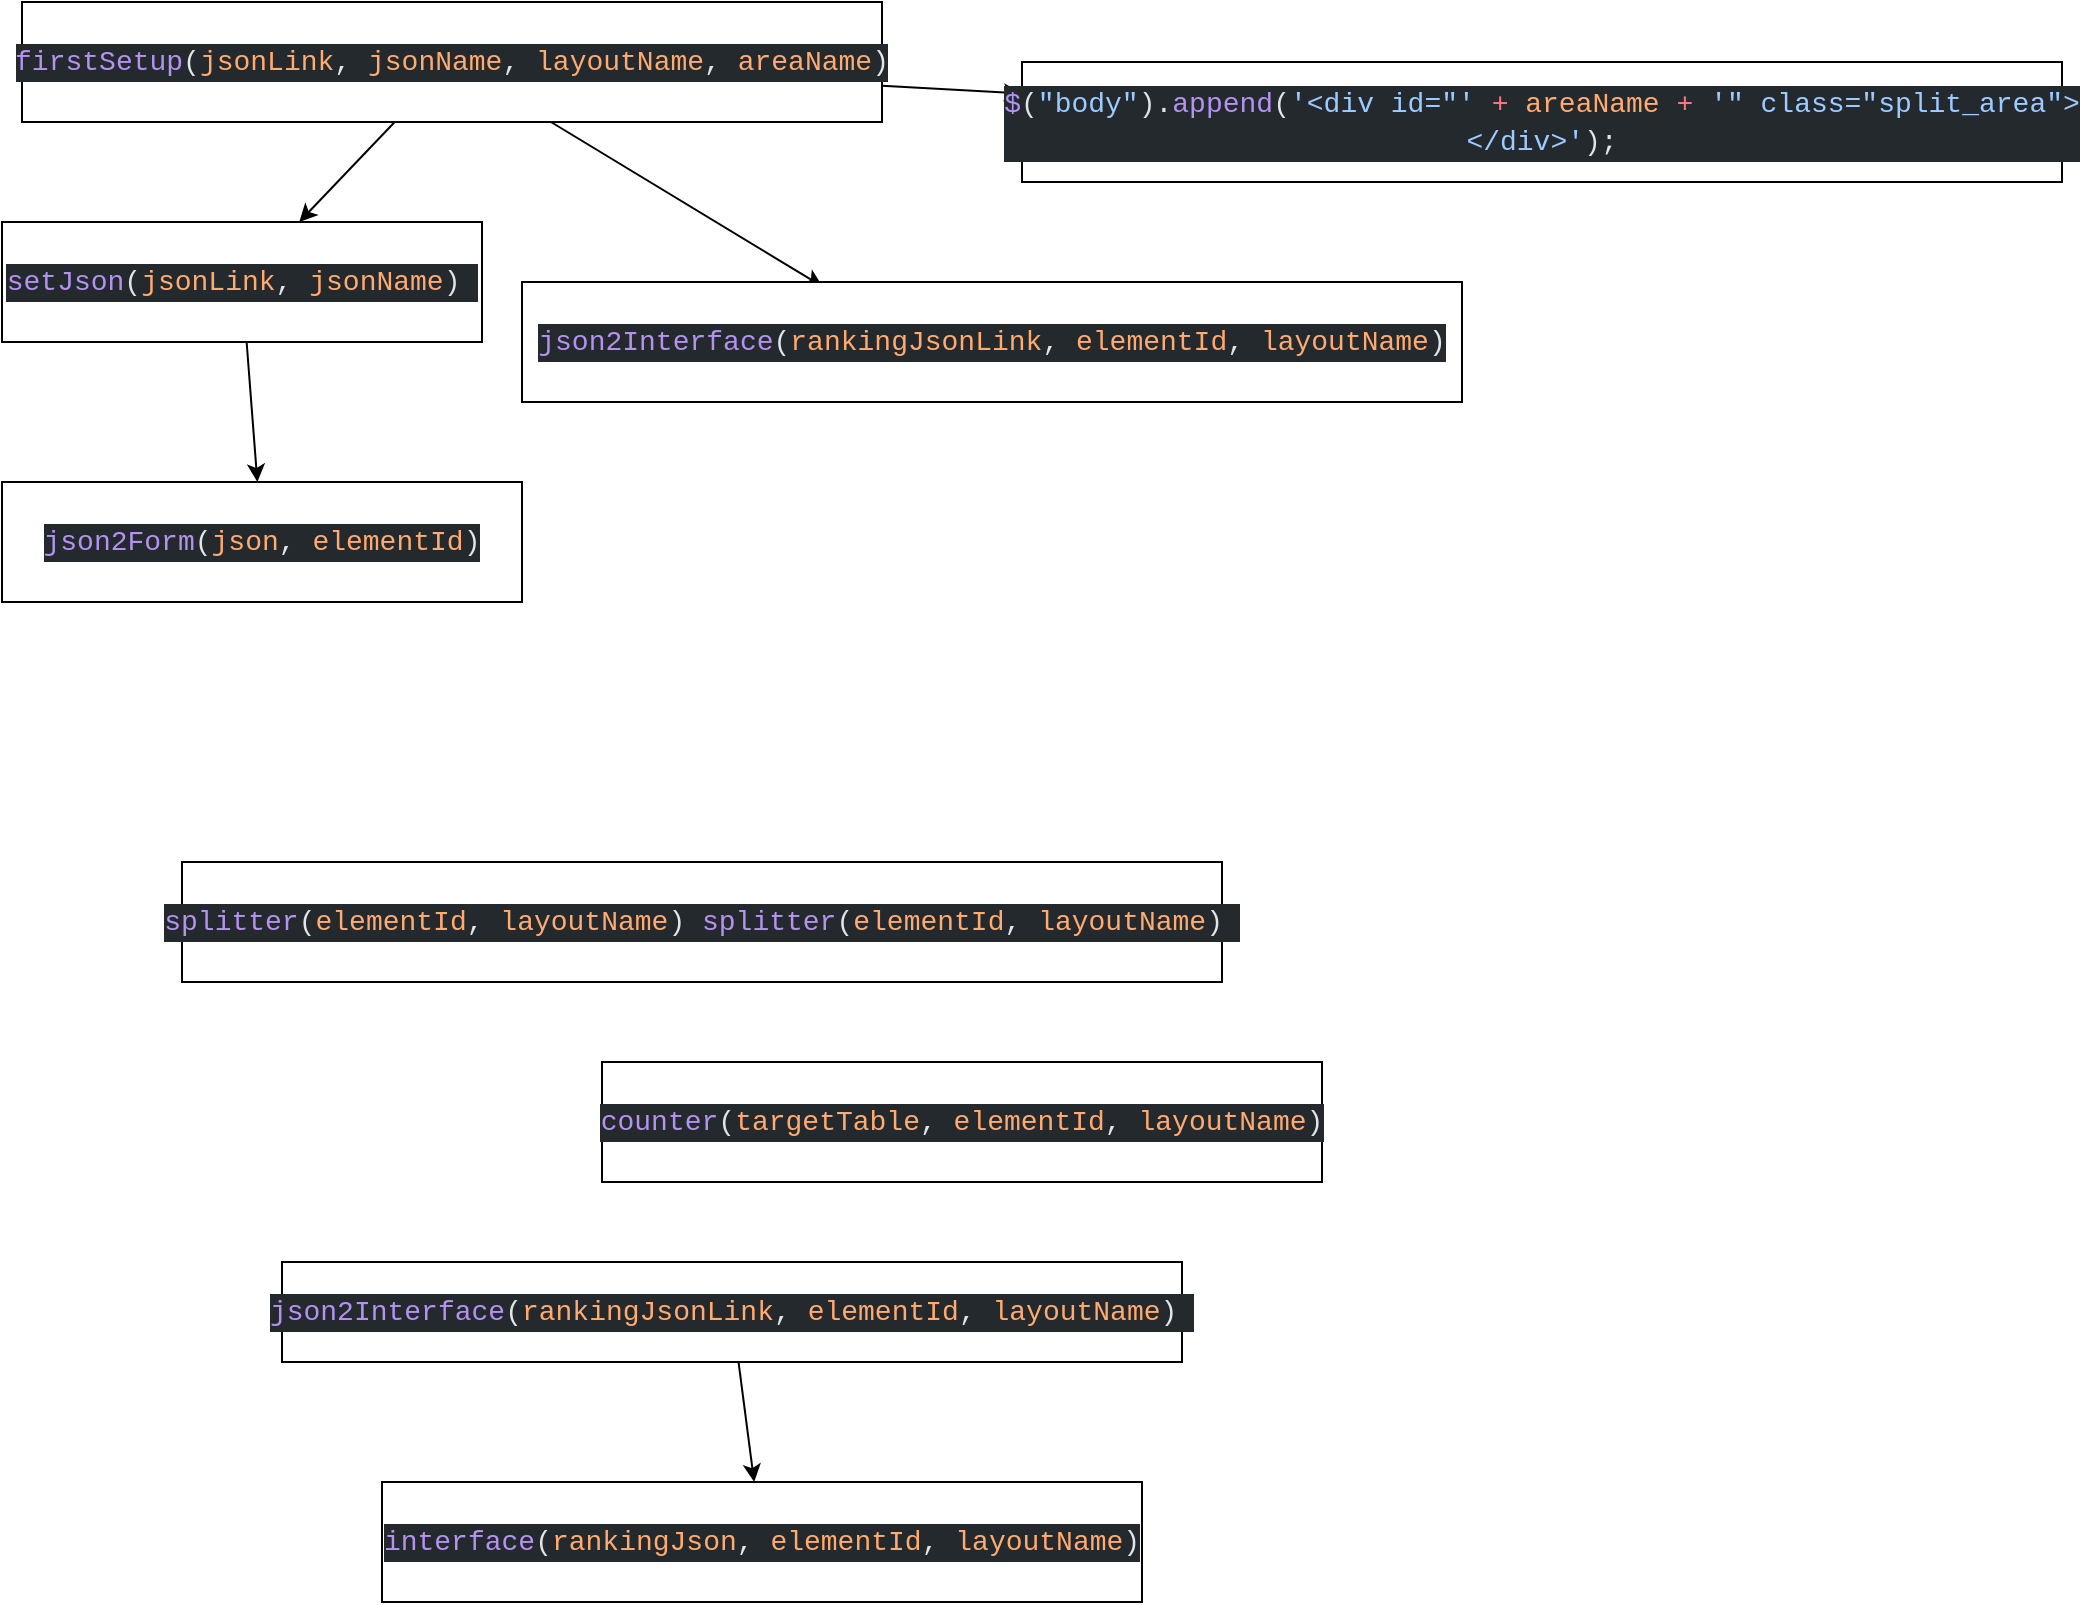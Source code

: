 <mxfile version="13.6.5">
    <diagram id="HkZog31dI36jXlr5OeSE" name="Page-1">
        <mxGraphModel dx="1000" dy="717" grid="1" gridSize="10" guides="1" tooltips="1" connect="1" arrows="1" fold="1" page="1" pageScale="1" pageWidth="850" pageHeight="1100" math="0" shadow="0">
            <root>
                <mxCell id="0"/>
                <mxCell id="1" parent="0"/>
                <mxCell id="4" style="rounded=0;orthogonalLoop=1;jettySize=auto;html=1;" parent="1" source="2" target="3" edge="1">
                    <mxGeometry relative="1" as="geometry"/>
                </mxCell>
                <mxCell id="8" style="rounded=0;orthogonalLoop=1;jettySize=auto;html=1;entryX=0.32;entryY=0.04;entryDx=0;entryDy=0;entryPerimeter=0;" parent="1" source="2" target="7" edge="1">
                    <mxGeometry relative="1" as="geometry"/>
                </mxCell>
                <mxCell id="10" style="edgeStyle=none;rounded=0;orthogonalLoop=1;jettySize=auto;html=1;" edge="1" parent="1" source="2" target="9">
                    <mxGeometry relative="1" as="geometry"/>
                </mxCell>
                <mxCell id="2" value="&lt;div style=&quot;color: rgb(225 , 228 , 232) ; background-color: rgb(36 , 41 , 46) ; font-family: &amp;#34;consolas&amp;#34; , &amp;#34;courier new&amp;#34; , monospace ; font-size: 14px ; line-height: 19px&quot;&gt;&lt;div style=&quot;font-family: &amp;#34;consolas&amp;#34; , &amp;#34;courier new&amp;#34; , monospace ; line-height: 19px&quot;&gt;&lt;span style=&quot;color: #b392f0&quot;&gt;firstSetup&lt;/span&gt;(&lt;span style=&quot;color: #ffab70&quot;&gt;jsonLink&lt;/span&gt;,&amp;nbsp;&lt;span style=&quot;color: #ffab70&quot;&gt;jsonName&lt;/span&gt;,&amp;nbsp;&lt;span style=&quot;color: #ffab70&quot;&gt;layoutName&lt;/span&gt;,&amp;nbsp;&lt;span style=&quot;color: #ffab70&quot;&gt;areaName&lt;/span&gt;)&lt;/div&gt;&lt;/div&gt;" style="rounded=0;whiteSpace=wrap;html=1;" parent="1" vertex="1">
                    <mxGeometry x="20" y="30" width="430" height="60" as="geometry"/>
                </mxCell>
                <mxCell id="65" style="edgeStyle=none;rounded=0;orthogonalLoop=1;jettySize=auto;html=1;" edge="1" parent="1" source="3" target="64">
                    <mxGeometry relative="1" as="geometry"/>
                </mxCell>
                <mxCell id="3" value="&lt;div style=&quot;color: rgb(225 , 228 , 232) ; background-color: rgb(36 , 41 , 46) ; font-family: &amp;#34;consolas&amp;#34; , &amp;#34;courier new&amp;#34; , monospace ; font-size: 14px ; line-height: 19px&quot;&gt;&lt;div style=&quot;font-family: &amp;#34;consolas&amp;#34; , &amp;#34;courier new&amp;#34; , monospace ; line-height: 19px&quot;&gt;&lt;span style=&quot;color: #b392f0&quot;&gt;setJson&lt;/span&gt;(&lt;span style=&quot;color: #ffab70&quot;&gt;jsonLink&lt;/span&gt;,&amp;nbsp;&lt;span style=&quot;color: #ffab70&quot;&gt;jsonName&lt;/span&gt;)&amp;nbsp;&lt;/div&gt;&lt;/div&gt;" style="rounded=0;whiteSpace=wrap;html=1;" parent="1" vertex="1">
                    <mxGeometry x="10" y="140" width="240" height="60" as="geometry"/>
                </mxCell>
                <mxCell id="5" value="&lt;div style=&quot;color: rgb(225 , 228 , 232) ; background-color: rgb(36 , 41 , 46) ; font-family: &amp;#34;consolas&amp;#34; , &amp;#34;courier new&amp;#34; , monospace ; font-size: 14px ; line-height: 19px&quot;&gt;&lt;span style=&quot;color: #b392f0&quot;&gt;counter&lt;/span&gt;(&lt;span style=&quot;color: #ffab70&quot;&gt;targetTable&lt;/span&gt;,&amp;nbsp;&lt;span style=&quot;color: #ffab70&quot;&gt;elementId&lt;/span&gt;,&amp;nbsp;&lt;span style=&quot;color: #ffab70&quot;&gt;layoutName&lt;/span&gt;)&lt;/div&gt;" style="rounded=0;whiteSpace=wrap;html=1;" parent="1" vertex="1">
                    <mxGeometry x="310" y="560" width="360" height="60" as="geometry"/>
                </mxCell>
                <mxCell id="6" value="&lt;div style=&quot;color: rgb(225 , 228 , 232) ; background-color: rgb(36 , 41 , 46) ; font-family: &amp;#34;consolas&amp;#34; , &amp;#34;courier new&amp;#34; , monospace ; font-size: 14px ; line-height: 19px&quot;&gt;&lt;span style=&quot;color: #b392f0&quot;&gt;splitter&lt;/span&gt;(&lt;span style=&quot;color: #ffab70&quot;&gt;elementId&lt;/span&gt;,&amp;nbsp;&lt;span style=&quot;color: #ffab70&quot;&gt;layoutName&lt;/span&gt;)&amp;nbsp;&lt;span style=&quot;color: rgb(179 , 146 , 240)&quot;&gt;splitter&lt;/span&gt;(&lt;span style=&quot;color: rgb(255 , 171 , 112)&quot;&gt;elementId&lt;/span&gt;,&amp;nbsp;&lt;span style=&quot;color: rgb(255 , 171 , 112)&quot;&gt;layoutName&lt;/span&gt;)&amp;nbsp;&lt;/div&gt;" style="rounded=0;whiteSpace=wrap;html=1;" parent="1" vertex="1">
                    <mxGeometry x="100" y="460" width="520" height="60" as="geometry"/>
                </mxCell>
                <mxCell id="7" value="&lt;div style=&quot;color: rgb(225 , 228 , 232) ; background-color: rgb(36 , 41 , 46) ; font-family: &amp;#34;consolas&amp;#34; , &amp;#34;courier new&amp;#34; , monospace ; font-size: 14px ; line-height: 19px&quot;&gt;&lt;div style=&quot;font-family: &amp;#34;consolas&amp;#34; , &amp;#34;courier new&amp;#34; , monospace ; line-height: 19px&quot;&gt;&lt;span style=&quot;color: #b392f0&quot;&gt;json2Interface&lt;/span&gt;(&lt;span style=&quot;color: #ffab70&quot;&gt;rankingJsonLink&lt;/span&gt;,&amp;nbsp;&lt;span style=&quot;color: #ffab70&quot;&gt;elementId&lt;/span&gt;,&amp;nbsp;&lt;span style=&quot;color: #ffab70&quot;&gt;layoutName&lt;/span&gt;)&lt;/div&gt;&lt;/div&gt;" style="rounded=0;whiteSpace=wrap;html=1;" parent="1" vertex="1">
                    <mxGeometry x="270" y="170" width="470" height="60" as="geometry"/>
                </mxCell>
                <mxCell id="9" value="&lt;div style=&quot;color: rgb(225 , 228 , 232) ; background-color: rgb(36 , 41 , 46) ; font-family: &amp;#34;consolas&amp;#34; , &amp;#34;courier new&amp;#34; , monospace ; font-size: 14px ; line-height: 19px&quot;&gt;&lt;div style=&quot;font-family: &amp;#34;consolas&amp;#34; , &amp;#34;courier new&amp;#34; , monospace ; line-height: 19px&quot;&gt;&lt;span style=&quot;color: #b392f0&quot;&gt;$&lt;/span&gt;(&lt;span style=&quot;color: #9ecbff&quot;&gt;&quot;body&quot;&lt;/span&gt;).&lt;span style=&quot;color: #b392f0&quot;&gt;append&lt;/span&gt;(&lt;span style=&quot;color: #9ecbff&quot;&gt;'&amp;lt;div&amp;nbsp;id=&quot;'&lt;/span&gt;&amp;nbsp;&lt;span style=&quot;color: #f97583&quot;&gt;+&lt;/span&gt;&amp;nbsp;&lt;span style=&quot;color: #ffab70&quot;&gt;areaName&lt;/span&gt;&amp;nbsp;&lt;span style=&quot;color: #f97583&quot;&gt;+&lt;/span&gt;&amp;nbsp;&lt;span style=&quot;color: #9ecbff&quot;&gt;'&quot;&amp;nbsp;class=&quot;split_area&quot;&amp;gt;&amp;lt;/div&amp;gt;'&lt;/span&gt;);&lt;/div&gt;&lt;/div&gt;" style="rounded=0;whiteSpace=wrap;html=1;" vertex="1" parent="1">
                    <mxGeometry x="520" y="60" width="520" height="60" as="geometry"/>
                </mxCell>
                <mxCell id="61" value="&lt;div style=&quot;color: rgb(225 , 228 , 232) ; background-color: rgb(36 , 41 , 46) ; font-family: &amp;#34;consolas&amp;#34; , &amp;#34;courier new&amp;#34; , monospace ; font-size: 14px ; line-height: 19px&quot;&gt;&lt;span style=&quot;color: #b392f0&quot;&gt;interface&lt;/span&gt;(&lt;span style=&quot;color: #ffab70&quot;&gt;rankingJson&lt;/span&gt;,&amp;nbsp;&lt;span style=&quot;color: #ffab70&quot;&gt;elementId&lt;/span&gt;,&amp;nbsp;&lt;span style=&quot;color: #ffab70&quot;&gt;layoutName&lt;/span&gt;)&lt;/div&gt;" style="rounded=0;whiteSpace=wrap;html=1;" vertex="1" parent="1">
                    <mxGeometry x="200" y="770" width="380" height="60" as="geometry"/>
                </mxCell>
                <mxCell id="63" style="edgeStyle=none;rounded=0;orthogonalLoop=1;jettySize=auto;html=1;" edge="1" parent="1" source="62" target="61">
                    <mxGeometry relative="1" as="geometry"/>
                </mxCell>
                <mxCell id="62" value="&lt;div style=&quot;color: rgb(225 , 228 , 232) ; background-color: rgb(36 , 41 , 46) ; font-family: &amp;#34;consolas&amp;#34; , &amp;#34;courier new&amp;#34; , monospace ; font-size: 14px ; line-height: 19px&quot;&gt;&lt;span style=&quot;color: #b392f0&quot;&gt;json2Interface&lt;/span&gt;(&lt;span style=&quot;color: #ffab70&quot;&gt;rankingJsonLink&lt;/span&gt;,&amp;nbsp;&lt;span style=&quot;color: #ffab70&quot;&gt;elementId&lt;/span&gt;,&amp;nbsp;&lt;span style=&quot;color: #ffab70&quot;&gt;layoutName&lt;/span&gt;)&amp;nbsp;&lt;/div&gt;" style="rounded=0;whiteSpace=wrap;html=1;" vertex="1" parent="1">
                    <mxGeometry x="150" y="660" width="450" height="50" as="geometry"/>
                </mxCell>
                <mxCell id="64" value="&lt;div style=&quot;color: rgb(225 , 228 , 232) ; background-color: rgb(36 , 41 , 46) ; font-family: &amp;#34;consolas&amp;#34; , &amp;#34;courier new&amp;#34; , monospace ; font-size: 14px ; line-height: 19px&quot;&gt;&lt;span style=&quot;color: #b392f0&quot;&gt;json2Form&lt;/span&gt;(&lt;span style=&quot;color: #ffab70&quot;&gt;json&lt;/span&gt;,&amp;nbsp;&lt;span style=&quot;color: #ffab70&quot;&gt;elementId&lt;/span&gt;)&lt;/div&gt;" style="rounded=0;whiteSpace=wrap;html=1;" vertex="1" parent="1">
                    <mxGeometry x="10" y="270" width="260" height="60" as="geometry"/>
                </mxCell>
            </root>
        </mxGraphModel>
    </diagram>
</mxfile>